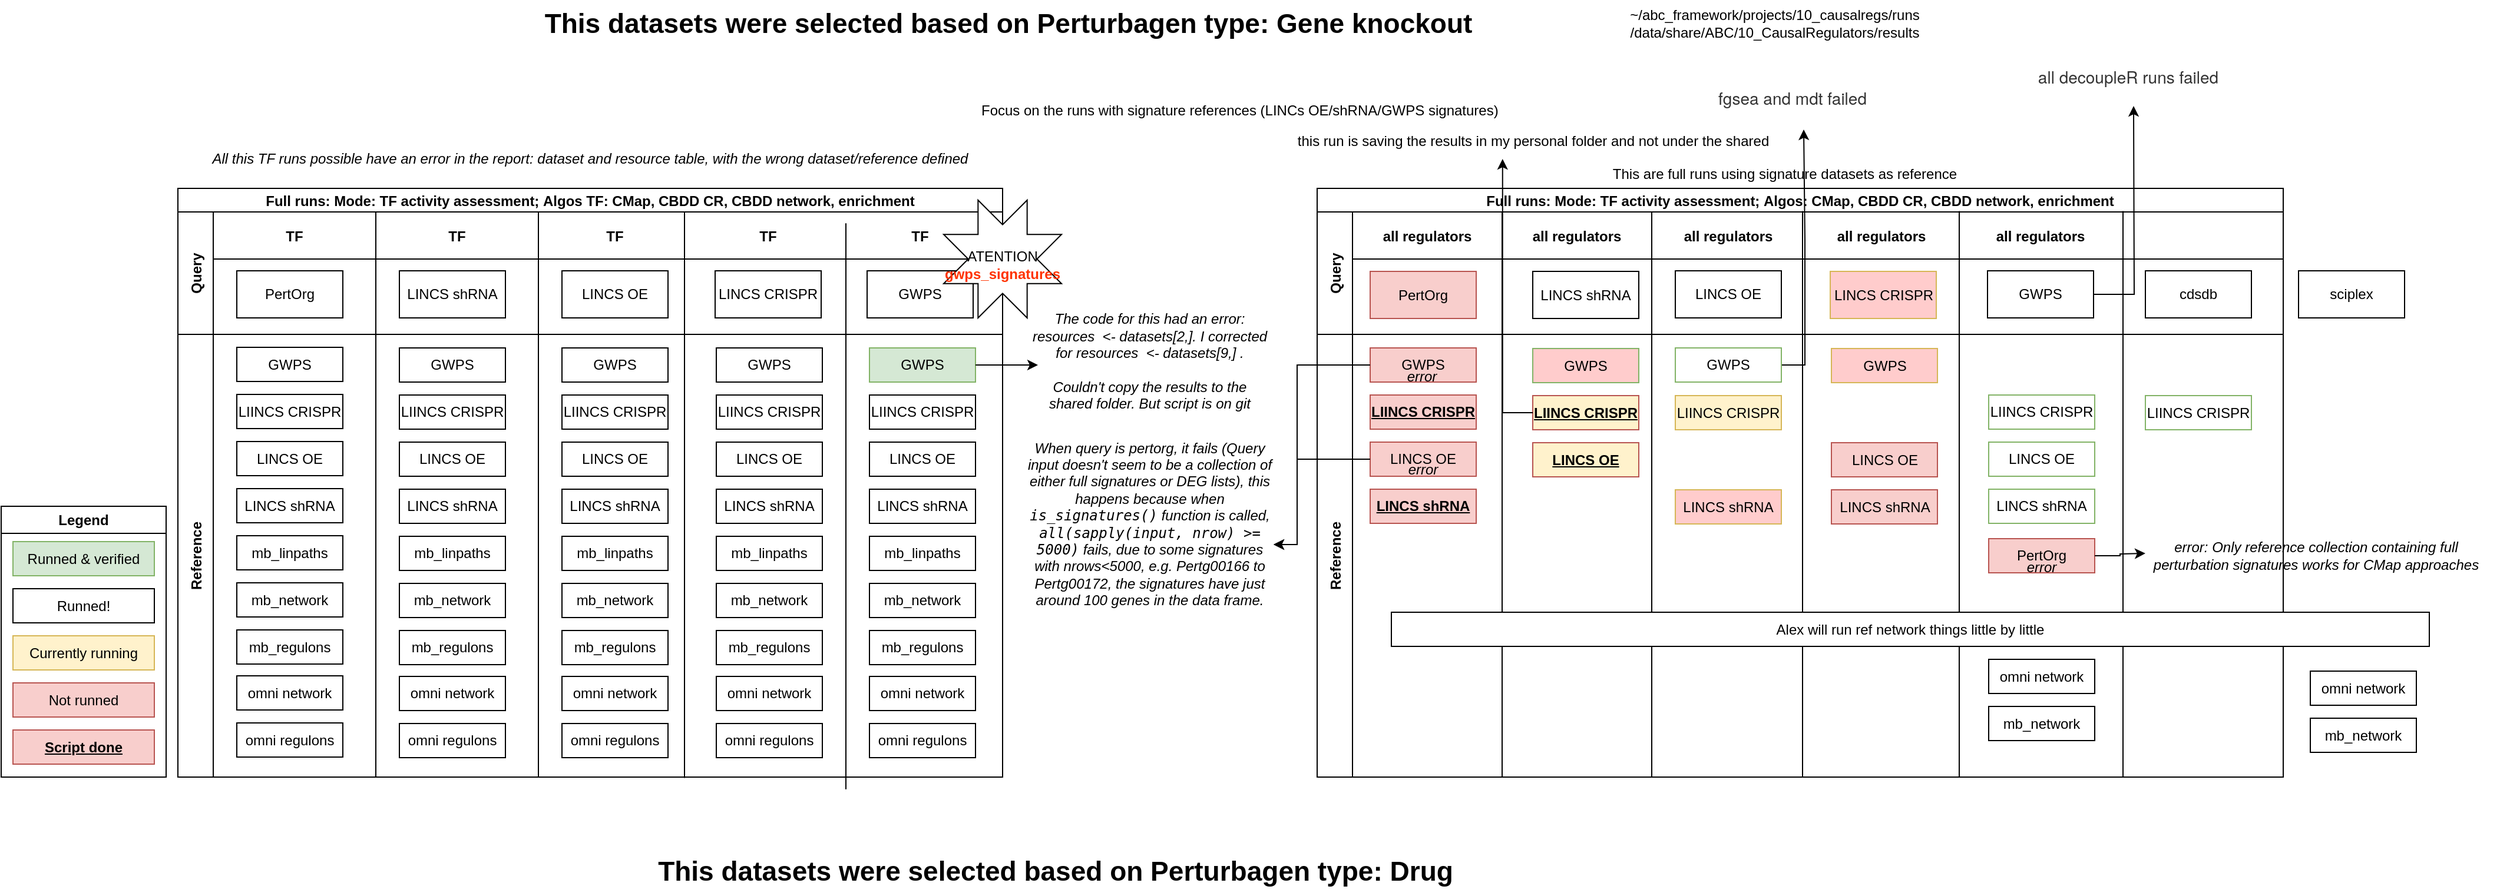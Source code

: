 <mxfile version="26.0.5">
  <diagram id="kgpKYQtTHZ0yAKxKKP6v" name="Page-1">
    <mxGraphModel dx="1364" dy="596" grid="1" gridSize="10" guides="1" tooltips="1" connect="1" arrows="1" fold="1" page="1" pageScale="1" pageWidth="850" pageHeight="1100" math="0" shadow="0">
      <root>
        <mxCell id="0" />
        <mxCell id="1" parent="0" />
        <mxCell id="3nuBFxr9cyL0pnOWT2aG-1" value="Full runs: Mode: TF activity assessment; Algos TF: CMap, CBDD CR, CBDD network, enrichment" style="shape=table;childLayout=tableLayout;startSize=20;collapsible=0;recursiveResize=0;expand=0;fillColor=none;fontStyle=1" parent="1" vertex="1">
          <mxGeometry x="180" y="360" width="700" height="500" as="geometry" />
        </mxCell>
        <mxCell id="3nuBFxr9cyL0pnOWT2aG-3" value="Query" style="shape=tableRow;horizontal=0;swimlaneHead=0;swimlaneBody=0;top=0;left=0;bottom=0;right=0;fillColor=none;points=[[0,0.5],[1,0.5]];portConstraint=eastwest;startSize=30;collapsible=0;recursiveResize=0;expand=0;fontStyle=1;" parent="3nuBFxr9cyL0pnOWT2aG-1" vertex="1">
          <mxGeometry y="20" width="700" height="104" as="geometry" />
        </mxCell>
        <mxCell id="3nuBFxr9cyL0pnOWT2aG-4" value="TF" style="swimlane;swimlaneHead=0;swimlaneBody=0;connectable=0;fillColor=none;startSize=40;collapsible=0;recursiveResize=0;expand=0;fontStyle=1;" parent="3nuBFxr9cyL0pnOWT2aG-3" vertex="1">
          <mxGeometry x="30" width="138" height="104" as="geometry">
            <mxRectangle width="138" height="104" as="alternateBounds" />
          </mxGeometry>
        </mxCell>
        <mxCell id="3nuBFxr9cyL0pnOWT2aG-7" value="PertOrg" style="rounded=0;whiteSpace=wrap;html=1;" parent="3nuBFxr9cyL0pnOWT2aG-4" vertex="1">
          <mxGeometry x="20" y="50" width="90" height="40" as="geometry" />
        </mxCell>
        <mxCell id="3nuBFxr9cyL0pnOWT2aG-8" value="TF" style="swimlane;swimlaneHead=0;swimlaneBody=0;connectable=0;fillColor=none;startSize=40;collapsible=0;recursiveResize=0;expand=0;fontStyle=1;" parent="3nuBFxr9cyL0pnOWT2aG-3" vertex="1">
          <mxGeometry x="168" width="138" height="104" as="geometry">
            <mxRectangle width="138" height="104" as="alternateBounds" />
          </mxGeometry>
        </mxCell>
        <mxCell id="GCNe0r2AlvjnZA9oPG5_-9" value="LINCS shRNA" style="rounded=0;whiteSpace=wrap;html=1;" parent="3nuBFxr9cyL0pnOWT2aG-8" vertex="1">
          <mxGeometry x="20" y="50" width="90" height="40" as="geometry" />
        </mxCell>
        <mxCell id="3nuBFxr9cyL0pnOWT2aG-11" value="" style="swimlane;swimlaneHead=0;swimlaneBody=0;connectable=0;fillColor=none;startSize=40;collapsible=0;recursiveResize=0;expand=0;fontStyle=1;" parent="3nuBFxr9cyL0pnOWT2aG-3" vertex="1">
          <mxGeometry x="306" width="394" height="104" as="geometry">
            <mxRectangle width="394" height="104" as="alternateBounds" />
          </mxGeometry>
        </mxCell>
        <mxCell id="GCNe0r2AlvjnZA9oPG5_-19" value="TF" style="swimlane;swimlaneHead=0;swimlaneBody=0;connectable=0;fillColor=none;startSize=40;collapsible=0;recursiveResize=0;expand=0;fontStyle=1;" parent="3nuBFxr9cyL0pnOWT2aG-11" vertex="1">
          <mxGeometry width="130" height="104" as="geometry">
            <mxRectangle width="130" height="104" as="alternateBounds" />
          </mxGeometry>
        </mxCell>
        <mxCell id="GCNe0r2AlvjnZA9oPG5_-20" value="LINCS OE" style="rounded=0;whiteSpace=wrap;html=1;" parent="GCNe0r2AlvjnZA9oPG5_-19" vertex="1">
          <mxGeometry x="20" y="50" width="90" height="40" as="geometry" />
        </mxCell>
        <mxCell id="GCNe0r2AlvjnZA9oPG5_-41" value="TF" style="swimlane;swimlaneHead=0;swimlaneBody=0;connectable=0;fillColor=none;startSize=40;collapsible=0;recursiveResize=0;expand=0;fontStyle=1;" parent="3nuBFxr9cyL0pnOWT2aG-11" vertex="1">
          <mxGeometry x="130" width="130" height="104" as="geometry">
            <mxRectangle width="130" height="104" as="alternateBounds" />
          </mxGeometry>
        </mxCell>
        <mxCell id="GCNe0r2AlvjnZA9oPG5_-42" value="LINCS CRISPR" style="rounded=0;whiteSpace=wrap;html=1;" parent="GCNe0r2AlvjnZA9oPG5_-41" vertex="1">
          <mxGeometry x="20" y="50" width="90" height="40" as="geometry" />
        </mxCell>
        <mxCell id="GCNe0r2AlvjnZA9oPG5_-43" value="TF" style="swimlane;swimlaneHead=0;swimlaneBody=0;connectable=0;fillColor=none;startSize=40;collapsible=0;recursiveResize=0;expand=0;fontStyle=1;" parent="3nuBFxr9cyL0pnOWT2aG-11" vertex="1">
          <mxGeometry x="259" width="130" height="104" as="geometry">
            <mxRectangle width="130" height="104" as="alternateBounds" />
          </mxGeometry>
        </mxCell>
        <mxCell id="GCNe0r2AlvjnZA9oPG5_-44" value="GWPS" style="rounded=0;whiteSpace=wrap;html=1;" parent="GCNe0r2AlvjnZA9oPG5_-43" vertex="1">
          <mxGeometry x="20" y="50" width="90" height="40" as="geometry" />
        </mxCell>
        <mxCell id="GCNe0r2AlvjnZA9oPG5_-267" value="" style="group" parent="GCNe0r2AlvjnZA9oPG5_-43" vertex="1" connectable="0">
          <mxGeometry x="85" y="-10" width="150" height="130" as="geometry" />
        </mxCell>
        <mxCell id="GCNe0r2AlvjnZA9oPG5_-233" value="" style="verticalLabelPosition=bottom;verticalAlign=top;html=1;shape=mxgraph.basic.8_point_star" parent="GCNe0r2AlvjnZA9oPG5_-267" vertex="1">
          <mxGeometry width="100" height="100" as="geometry" />
        </mxCell>
        <mxCell id="GCNe0r2AlvjnZA9oPG5_-236" value="ATENTION&lt;div&gt;&lt;b style=&quot;text-wrap-mode: nowrap;&quot;&gt;&lt;font color=&quot;#ff3300&quot;&gt;gwps_signatures&lt;/font&gt;&lt;/b&gt;&lt;/div&gt;" style="text;html=1;align=center;verticalAlign=middle;whiteSpace=wrap;rounded=0;" parent="GCNe0r2AlvjnZA9oPG5_-267" vertex="1">
          <mxGeometry x="20" y="40" width="60" height="30" as="geometry" />
        </mxCell>
        <mxCell id="3nuBFxr9cyL0pnOWT2aG-15" value="Reference" style="shape=tableRow;horizontal=0;swimlaneHead=0;swimlaneBody=0;top=0;left=0;bottom=0;right=0;fillColor=none;points=[[0,0.5],[1,0.5]];portConstraint=eastwest;startSize=30;collapsible=0;recursiveResize=0;expand=0;fontStyle=1;" parent="3nuBFxr9cyL0pnOWT2aG-1" vertex="1">
          <mxGeometry y="124" width="700" height="376" as="geometry" />
        </mxCell>
        <mxCell id="3nuBFxr9cyL0pnOWT2aG-16" value="" style="swimlane;swimlaneHead=0;swimlaneBody=0;connectable=0;fillColor=none;startSize=0;collapsible=0;recursiveResize=0;expand=0;fontStyle=1;" parent="3nuBFxr9cyL0pnOWT2aG-15" vertex="1">
          <mxGeometry x="30" width="138" height="376" as="geometry">
            <mxRectangle width="138" height="376" as="alternateBounds" />
          </mxGeometry>
        </mxCell>
        <mxCell id="3nuBFxr9cyL0pnOWT2aG-17" value="GWPS" style="rounded=0;whiteSpace=wrap;html=1;" parent="3nuBFxr9cyL0pnOWT2aG-16" vertex="1">
          <mxGeometry x="20" y="11" width="90" height="29" as="geometry" />
        </mxCell>
        <mxCell id="GCNe0r2AlvjnZA9oPG5_-1" value="LIINCS CRISPR" style="rounded=0;whiteSpace=wrap;html=1;" parent="3nuBFxr9cyL0pnOWT2aG-16" vertex="1">
          <mxGeometry x="20" y="51" width="90" height="29" as="geometry" />
        </mxCell>
        <mxCell id="GCNe0r2AlvjnZA9oPG5_-2" value="LINCS OE" style="rounded=0;whiteSpace=wrap;html=1;" parent="3nuBFxr9cyL0pnOWT2aG-16" vertex="1">
          <mxGeometry x="20" y="91" width="90" height="29" as="geometry" />
        </mxCell>
        <mxCell id="GCNe0r2AlvjnZA9oPG5_-3" value="LINCS shRNA" style="rounded=0;whiteSpace=wrap;html=1;" parent="3nuBFxr9cyL0pnOWT2aG-16" vertex="1">
          <mxGeometry x="20" y="131" width="90" height="29" as="geometry" />
        </mxCell>
        <mxCell id="GCNe0r2AlvjnZA9oPG5_-4" value="mb_linpaths" style="rounded=0;whiteSpace=wrap;html=1;" parent="3nuBFxr9cyL0pnOWT2aG-16" vertex="1">
          <mxGeometry x="20" y="171" width="90" height="29" as="geometry" />
        </mxCell>
        <mxCell id="GCNe0r2AlvjnZA9oPG5_-5" value="mb_network" style="rounded=0;whiteSpace=wrap;html=1;" parent="3nuBFxr9cyL0pnOWT2aG-16" vertex="1">
          <mxGeometry x="20" y="211" width="90" height="29" as="geometry" />
        </mxCell>
        <mxCell id="GCNe0r2AlvjnZA9oPG5_-6" value="mb_regulons" style="rounded=0;whiteSpace=wrap;html=1;" parent="3nuBFxr9cyL0pnOWT2aG-16" vertex="1">
          <mxGeometry x="20" y="251" width="90" height="29" as="geometry" />
        </mxCell>
        <mxCell id="GCNe0r2AlvjnZA9oPG5_-7" value="omni network" style="rounded=0;whiteSpace=wrap;html=1;" parent="3nuBFxr9cyL0pnOWT2aG-16" vertex="1">
          <mxGeometry x="20" y="290" width="90" height="29" as="geometry" />
        </mxCell>
        <mxCell id="GCNe0r2AlvjnZA9oPG5_-8" value="omni regulons" style="rounded=0;whiteSpace=wrap;html=1;" parent="3nuBFxr9cyL0pnOWT2aG-16" vertex="1">
          <mxGeometry x="20" y="330" width="90" height="29" as="geometry" />
        </mxCell>
        <mxCell id="3nuBFxr9cyL0pnOWT2aG-18" value="" style="swimlane;swimlaneHead=0;swimlaneBody=0;connectable=0;fillColor=none;startSize=0;collapsible=0;recursiveResize=0;expand=0;fontStyle=1;" parent="3nuBFxr9cyL0pnOWT2aG-15" vertex="1">
          <mxGeometry x="168" width="138" height="376" as="geometry">
            <mxRectangle width="138" height="376" as="alternateBounds" />
          </mxGeometry>
        </mxCell>
        <mxCell id="GCNe0r2AlvjnZA9oPG5_-10" value="GWPS" style="rounded=0;whiteSpace=wrap;html=1;" parent="3nuBFxr9cyL0pnOWT2aG-18" vertex="1">
          <mxGeometry x="20" y="11.5" width="90" height="29" as="geometry" />
        </mxCell>
        <mxCell id="GCNe0r2AlvjnZA9oPG5_-11" value="LIINCS CRISPR" style="rounded=0;whiteSpace=wrap;html=1;" parent="3nuBFxr9cyL0pnOWT2aG-18" vertex="1">
          <mxGeometry x="20" y="51.5" width="90" height="29" as="geometry" />
        </mxCell>
        <mxCell id="GCNe0r2AlvjnZA9oPG5_-12" value="LINCS OE" style="rounded=0;whiteSpace=wrap;html=1;" parent="3nuBFxr9cyL0pnOWT2aG-18" vertex="1">
          <mxGeometry x="20" y="91.5" width="90" height="29" as="geometry" />
        </mxCell>
        <mxCell id="GCNe0r2AlvjnZA9oPG5_-13" value="LINCS shRNA" style="rounded=0;whiteSpace=wrap;html=1;" parent="3nuBFxr9cyL0pnOWT2aG-18" vertex="1">
          <mxGeometry x="20" y="131.5" width="90" height="29" as="geometry" />
        </mxCell>
        <mxCell id="GCNe0r2AlvjnZA9oPG5_-14" value="mb_linpaths" style="rounded=0;whiteSpace=wrap;html=1;" parent="3nuBFxr9cyL0pnOWT2aG-18" vertex="1">
          <mxGeometry x="20" y="171.5" width="90" height="29" as="geometry" />
        </mxCell>
        <mxCell id="GCNe0r2AlvjnZA9oPG5_-15" value="mb_network" style="rounded=0;whiteSpace=wrap;html=1;" parent="3nuBFxr9cyL0pnOWT2aG-18" vertex="1">
          <mxGeometry x="20" y="211.5" width="90" height="29" as="geometry" />
        </mxCell>
        <mxCell id="GCNe0r2AlvjnZA9oPG5_-16" value="mb_regulons" style="rounded=0;whiteSpace=wrap;html=1;" parent="3nuBFxr9cyL0pnOWT2aG-18" vertex="1">
          <mxGeometry x="20" y="251.5" width="90" height="29" as="geometry" />
        </mxCell>
        <mxCell id="GCNe0r2AlvjnZA9oPG5_-17" value="omni network" style="rounded=0;whiteSpace=wrap;html=1;" parent="3nuBFxr9cyL0pnOWT2aG-18" vertex="1">
          <mxGeometry x="20" y="290.5" width="90" height="29" as="geometry" />
        </mxCell>
        <mxCell id="GCNe0r2AlvjnZA9oPG5_-18" value="omni regulons" style="rounded=0;whiteSpace=wrap;html=1;" parent="3nuBFxr9cyL0pnOWT2aG-18" vertex="1">
          <mxGeometry x="20" y="330.5" width="90" height="29" as="geometry" />
        </mxCell>
        <mxCell id="3nuBFxr9cyL0pnOWT2aG-23" value="" style="swimlane;swimlaneHead=0;swimlaneBody=0;connectable=0;fillColor=none;startSize=0;collapsible=0;recursiveResize=0;expand=0;fontStyle=1;" parent="3nuBFxr9cyL0pnOWT2aG-15" vertex="1">
          <mxGeometry x="306" width="394" height="376" as="geometry">
            <mxRectangle width="394" height="376" as="alternateBounds" />
          </mxGeometry>
        </mxCell>
        <mxCell id="GCNe0r2AlvjnZA9oPG5_-21" value="" style="swimlane;swimlaneHead=0;swimlaneBody=0;connectable=0;fillColor=none;startSize=0;collapsible=0;recursiveResize=0;expand=0;fontStyle=1;" parent="3nuBFxr9cyL0pnOWT2aG-23" vertex="1">
          <mxGeometry width="130" height="376" as="geometry">
            <mxRectangle width="130" height="376" as="alternateBounds" />
          </mxGeometry>
        </mxCell>
        <mxCell id="GCNe0r2AlvjnZA9oPG5_-22" value="GWPS" style="rounded=0;whiteSpace=wrap;html=1;" parent="GCNe0r2AlvjnZA9oPG5_-21" vertex="1">
          <mxGeometry x="20" y="11.5" width="90" height="29" as="geometry" />
        </mxCell>
        <mxCell id="GCNe0r2AlvjnZA9oPG5_-23" value="LIINCS CRISPR" style="rounded=0;whiteSpace=wrap;html=1;" parent="GCNe0r2AlvjnZA9oPG5_-21" vertex="1">
          <mxGeometry x="20" y="51.5" width="90" height="29" as="geometry" />
        </mxCell>
        <mxCell id="GCNe0r2AlvjnZA9oPG5_-24" value="LINCS OE" style="rounded=0;whiteSpace=wrap;html=1;" parent="GCNe0r2AlvjnZA9oPG5_-21" vertex="1">
          <mxGeometry x="20" y="91.5" width="90" height="29" as="geometry" />
        </mxCell>
        <mxCell id="GCNe0r2AlvjnZA9oPG5_-25" value="LINCS shRNA" style="rounded=0;whiteSpace=wrap;html=1;" parent="GCNe0r2AlvjnZA9oPG5_-21" vertex="1">
          <mxGeometry x="20" y="131.5" width="90" height="29" as="geometry" />
        </mxCell>
        <mxCell id="GCNe0r2AlvjnZA9oPG5_-26" value="mb_linpaths" style="rounded=0;whiteSpace=wrap;html=1;" parent="GCNe0r2AlvjnZA9oPG5_-21" vertex="1">
          <mxGeometry x="20" y="171.5" width="90" height="29" as="geometry" />
        </mxCell>
        <mxCell id="GCNe0r2AlvjnZA9oPG5_-27" value="mb_network" style="rounded=0;whiteSpace=wrap;html=1;" parent="GCNe0r2AlvjnZA9oPG5_-21" vertex="1">
          <mxGeometry x="20" y="211.5" width="90" height="29" as="geometry" />
        </mxCell>
        <mxCell id="GCNe0r2AlvjnZA9oPG5_-28" value="mb_regulons" style="rounded=0;whiteSpace=wrap;html=1;" parent="GCNe0r2AlvjnZA9oPG5_-21" vertex="1">
          <mxGeometry x="20" y="251.5" width="90" height="29" as="geometry" />
        </mxCell>
        <mxCell id="GCNe0r2AlvjnZA9oPG5_-29" value="omni network" style="rounded=0;whiteSpace=wrap;html=1;" parent="GCNe0r2AlvjnZA9oPG5_-21" vertex="1">
          <mxGeometry x="20" y="290.5" width="90" height="29" as="geometry" />
        </mxCell>
        <mxCell id="GCNe0r2AlvjnZA9oPG5_-30" value="omni regulons" style="rounded=0;whiteSpace=wrap;html=1;" parent="GCNe0r2AlvjnZA9oPG5_-21" vertex="1">
          <mxGeometry x="20" y="330.5" width="90" height="29" as="geometry" />
        </mxCell>
        <mxCell id="GCNe0r2AlvjnZA9oPG5_-31" value="" style="swimlane;swimlaneHead=0;swimlaneBody=0;connectable=0;fillColor=none;startSize=0;collapsible=0;recursiveResize=0;expand=0;fontStyle=1;" parent="3nuBFxr9cyL0pnOWT2aG-23" vertex="1">
          <mxGeometry x="131" width="130" height="376" as="geometry">
            <mxRectangle width="130" height="376" as="alternateBounds" />
          </mxGeometry>
        </mxCell>
        <mxCell id="GCNe0r2AlvjnZA9oPG5_-32" value="GWPS" style="rounded=0;whiteSpace=wrap;html=1;" parent="GCNe0r2AlvjnZA9oPG5_-31" vertex="1">
          <mxGeometry x="20" y="11.5" width="90" height="29" as="geometry" />
        </mxCell>
        <mxCell id="GCNe0r2AlvjnZA9oPG5_-33" value="LIINCS CRISPR" style="rounded=0;whiteSpace=wrap;html=1;" parent="GCNe0r2AlvjnZA9oPG5_-31" vertex="1">
          <mxGeometry x="20" y="51.5" width="90" height="29" as="geometry" />
        </mxCell>
        <mxCell id="GCNe0r2AlvjnZA9oPG5_-34" value="LINCS OE" style="rounded=0;whiteSpace=wrap;html=1;" parent="GCNe0r2AlvjnZA9oPG5_-31" vertex="1">
          <mxGeometry x="20" y="91.5" width="90" height="29" as="geometry" />
        </mxCell>
        <mxCell id="GCNe0r2AlvjnZA9oPG5_-35" value="LINCS shRNA" style="rounded=0;whiteSpace=wrap;html=1;" parent="GCNe0r2AlvjnZA9oPG5_-31" vertex="1">
          <mxGeometry x="20" y="131.5" width="90" height="29" as="geometry" />
        </mxCell>
        <mxCell id="GCNe0r2AlvjnZA9oPG5_-36" value="mb_linpaths" style="rounded=0;whiteSpace=wrap;html=1;" parent="GCNe0r2AlvjnZA9oPG5_-31" vertex="1">
          <mxGeometry x="20" y="171.5" width="90" height="29" as="geometry" />
        </mxCell>
        <mxCell id="GCNe0r2AlvjnZA9oPG5_-37" value="mb_network" style="rounded=0;whiteSpace=wrap;html=1;" parent="GCNe0r2AlvjnZA9oPG5_-31" vertex="1">
          <mxGeometry x="20" y="211.5" width="90" height="29" as="geometry" />
        </mxCell>
        <mxCell id="GCNe0r2AlvjnZA9oPG5_-38" value="mb_regulons" style="rounded=0;whiteSpace=wrap;html=1;" parent="GCNe0r2AlvjnZA9oPG5_-31" vertex="1">
          <mxGeometry x="20" y="251.5" width="90" height="29" as="geometry" />
        </mxCell>
        <mxCell id="GCNe0r2AlvjnZA9oPG5_-39" value="omni network" style="rounded=0;whiteSpace=wrap;html=1;" parent="GCNe0r2AlvjnZA9oPG5_-31" vertex="1">
          <mxGeometry x="20" y="290.5" width="90" height="29" as="geometry" />
        </mxCell>
        <mxCell id="GCNe0r2AlvjnZA9oPG5_-40" value="omni regulons" style="rounded=0;whiteSpace=wrap;html=1;" parent="GCNe0r2AlvjnZA9oPG5_-31" vertex="1">
          <mxGeometry x="20" y="330.5" width="90" height="29" as="geometry" />
        </mxCell>
        <mxCell id="GCNe0r2AlvjnZA9oPG5_-45" value="" style="swimlane;swimlaneHead=0;swimlaneBody=0;connectable=0;fillColor=none;startSize=0;collapsible=0;recursiveResize=0;expand=0;fontStyle=1;" parent="3nuBFxr9cyL0pnOWT2aG-23" vertex="1">
          <mxGeometry x="261" width="130" height="376" as="geometry">
            <mxRectangle width="130" height="376" as="alternateBounds" />
          </mxGeometry>
        </mxCell>
        <mxCell id="GCNe0r2AlvjnZA9oPG5_-46" value="GWPS" style="rounded=0;whiteSpace=wrap;html=1;fillColor=#d5e8d4;strokeColor=#82b366;" parent="GCNe0r2AlvjnZA9oPG5_-45" vertex="1">
          <mxGeometry x="20" y="11.5" width="90" height="29" as="geometry" />
        </mxCell>
        <mxCell id="GCNe0r2AlvjnZA9oPG5_-47" value="LIINCS CRISPR" style="rounded=0;whiteSpace=wrap;html=1;" parent="GCNe0r2AlvjnZA9oPG5_-45" vertex="1">
          <mxGeometry x="20" y="51.5" width="90" height="29" as="geometry" />
        </mxCell>
        <mxCell id="GCNe0r2AlvjnZA9oPG5_-48" value="LINCS OE" style="rounded=0;whiteSpace=wrap;html=1;" parent="GCNe0r2AlvjnZA9oPG5_-45" vertex="1">
          <mxGeometry x="20" y="91.5" width="90" height="29" as="geometry" />
        </mxCell>
        <mxCell id="GCNe0r2AlvjnZA9oPG5_-49" value="LINCS shRNA" style="rounded=0;whiteSpace=wrap;html=1;" parent="GCNe0r2AlvjnZA9oPG5_-45" vertex="1">
          <mxGeometry x="20" y="131.5" width="90" height="29" as="geometry" />
        </mxCell>
        <mxCell id="GCNe0r2AlvjnZA9oPG5_-50" value="mb_linpaths" style="rounded=0;whiteSpace=wrap;html=1;" parent="GCNe0r2AlvjnZA9oPG5_-45" vertex="1">
          <mxGeometry x="20" y="171.5" width="90" height="29" as="geometry" />
        </mxCell>
        <mxCell id="GCNe0r2AlvjnZA9oPG5_-51" value="mb_network" style="rounded=0;whiteSpace=wrap;html=1;" parent="GCNe0r2AlvjnZA9oPG5_-45" vertex="1">
          <mxGeometry x="20" y="211.5" width="90" height="29" as="geometry" />
        </mxCell>
        <mxCell id="GCNe0r2AlvjnZA9oPG5_-52" value="mb_regulons" style="rounded=0;whiteSpace=wrap;html=1;" parent="GCNe0r2AlvjnZA9oPG5_-45" vertex="1">
          <mxGeometry x="20" y="251.5" width="90" height="29" as="geometry" />
        </mxCell>
        <mxCell id="GCNe0r2AlvjnZA9oPG5_-53" value="omni network" style="rounded=0;whiteSpace=wrap;html=1;" parent="GCNe0r2AlvjnZA9oPG5_-45" vertex="1">
          <mxGeometry x="20" y="290.5" width="90" height="29" as="geometry" />
        </mxCell>
        <mxCell id="GCNe0r2AlvjnZA9oPG5_-54" value="omni regulons" style="rounded=0;whiteSpace=wrap;html=1;" parent="GCNe0r2AlvjnZA9oPG5_-45" vertex="1">
          <mxGeometry x="20" y="330.5" width="90" height="29" as="geometry" />
        </mxCell>
        <mxCell id="GCNe0r2AlvjnZA9oPG5_-56" value="" style="endArrow=none;html=1;rounded=0;" parent="GCNe0r2AlvjnZA9oPG5_-45" edge="1">
          <mxGeometry width="50" height="50" relative="1" as="geometry">
            <mxPoint y="386.351" as="sourcePoint" />
            <mxPoint y="-94.36" as="targetPoint" />
          </mxGeometry>
        </mxCell>
        <mxCell id="GCNe0r2AlvjnZA9oPG5_-55" value="" style="endArrow=none;html=1;rounded=0;" parent="1" edge="1">
          <mxGeometry width="50" height="50" relative="1" as="geometry">
            <mxPoint x="610" y="860.711" as="sourcePoint" />
            <mxPoint x="610" y="380" as="targetPoint" />
          </mxGeometry>
        </mxCell>
        <mxCell id="GCNe0r2AlvjnZA9oPG5_-57" value="Full runs: Mode: TF activity assessment; Algos: CMap, CBDD CR, CBDD network, enrichment" style="shape=table;childLayout=tableLayout;startSize=20;collapsible=0;recursiveResize=0;expand=0;fillColor=none;fontStyle=1" parent="1" vertex="1">
          <mxGeometry x="1147" y="360" width="820" height="500" as="geometry" />
        </mxCell>
        <mxCell id="GCNe0r2AlvjnZA9oPG5_-58" value="Query" style="shape=tableRow;horizontal=0;swimlaneHead=0;swimlaneBody=0;top=0;left=0;bottom=0;right=0;fillColor=none;points=[[0,0.5],[1,0.5]];portConstraint=eastwest;startSize=30;collapsible=0;recursiveResize=0;expand=0;fontStyle=1;" parent="GCNe0r2AlvjnZA9oPG5_-57" vertex="1">
          <mxGeometry y="20" width="820" height="104" as="geometry" />
        </mxCell>
        <mxCell id="GCNe0r2AlvjnZA9oPG5_-59" value="all regulators" style="swimlane;swimlaneHead=0;swimlaneBody=0;connectable=0;fillColor=none;startSize=40;collapsible=0;recursiveResize=0;expand=0;fontStyle=1;" parent="GCNe0r2AlvjnZA9oPG5_-58" vertex="1">
          <mxGeometry x="30" width="127" height="104" as="geometry">
            <mxRectangle width="127" height="104" as="alternateBounds" />
          </mxGeometry>
        </mxCell>
        <mxCell id="GCNe0r2AlvjnZA9oPG5_-61" value="all regulators" style="swimlane;swimlaneHead=0;swimlaneBody=0;connectable=0;fillColor=none;startSize=40;collapsible=0;recursiveResize=0;expand=0;fontStyle=1;" parent="GCNe0r2AlvjnZA9oPG5_-58" vertex="1">
          <mxGeometry x="157" width="127" height="104" as="geometry">
            <mxRectangle width="127" height="104" as="alternateBounds" />
          </mxGeometry>
        </mxCell>
        <mxCell id="GCNe0r2AlvjnZA9oPG5_-63" value="" style="swimlane;swimlaneHead=0;swimlaneBody=0;connectable=0;fillColor=none;startSize=40;collapsible=0;recursiveResize=0;expand=0;fontStyle=1;" parent="GCNe0r2AlvjnZA9oPG5_-58" vertex="1">
          <mxGeometry x="284" width="536" height="104" as="geometry">
            <mxRectangle width="536" height="104" as="alternateBounds" />
          </mxGeometry>
        </mxCell>
        <mxCell id="GCNe0r2AlvjnZA9oPG5_-232" value="all regulators" style="swimlane;swimlaneHead=0;swimlaneBody=0;connectable=0;fillColor=none;startSize=40;collapsible=0;recursiveResize=0;expand=0;fontStyle=1;" parent="GCNe0r2AlvjnZA9oPG5_-63" vertex="1">
          <mxGeometry width="130" height="104" as="geometry">
            <mxRectangle width="138" height="104" as="alternateBounds" />
          </mxGeometry>
        </mxCell>
        <mxCell id="GCNe0r2AlvjnZA9oPG5_-189" value="LINCS OE" style="rounded=0;whiteSpace=wrap;html=1;" parent="GCNe0r2AlvjnZA9oPG5_-232" vertex="1">
          <mxGeometry x="20" y="50" width="90" height="40" as="geometry" />
        </mxCell>
        <mxCell id="GCNe0r2AlvjnZA9oPG5_-241" value="all regulators" style="swimlane;swimlaneHead=0;swimlaneBody=0;connectable=0;fillColor=none;startSize=40;collapsible=0;recursiveResize=0;expand=0;fontStyle=1;" parent="GCNe0r2AlvjnZA9oPG5_-63" vertex="1">
          <mxGeometry x="130" width="130" height="104" as="geometry">
            <mxRectangle width="130" height="104" as="alternateBounds" />
          </mxGeometry>
        </mxCell>
        <mxCell id="2Mk6vGZnSkXTLNOD6ZJB-1" value="cdsdb" style="rounded=0;whiteSpace=wrap;html=1;" parent="GCNe0r2AlvjnZA9oPG5_-63" vertex="1">
          <mxGeometry x="419" y="50" width="90" height="40" as="geometry" />
        </mxCell>
        <mxCell id="GCNe0r2AlvjnZA9oPG5_-71" value="Reference" style="shape=tableRow;horizontal=0;swimlaneHead=0;swimlaneBody=0;top=0;left=0;bottom=0;right=0;fillColor=none;points=[[0,0.5],[1,0.5]];portConstraint=eastwest;startSize=30;collapsible=0;recursiveResize=0;expand=0;fontStyle=1;" parent="GCNe0r2AlvjnZA9oPG5_-57" vertex="1">
          <mxGeometry y="124" width="820" height="376" as="geometry" />
        </mxCell>
        <mxCell id="GCNe0r2AlvjnZA9oPG5_-72" value="" style="swimlane;swimlaneHead=0;swimlaneBody=0;connectable=0;fillColor=none;startSize=0;collapsible=0;recursiveResize=0;expand=0;fontStyle=1;" parent="GCNe0r2AlvjnZA9oPG5_-71" vertex="1">
          <mxGeometry x="30" width="127" height="376" as="geometry">
            <mxRectangle width="127" height="376" as="alternateBounds" />
          </mxGeometry>
        </mxCell>
        <mxCell id="GCNe0r2AlvjnZA9oPG5_-82" value="" style="swimlane;swimlaneHead=0;swimlaneBody=0;connectable=0;fillColor=none;startSize=0;collapsible=0;recursiveResize=0;expand=0;fontStyle=1;" parent="GCNe0r2AlvjnZA9oPG5_-71" vertex="1">
          <mxGeometry x="157" width="127" height="376" as="geometry">
            <mxRectangle width="127" height="376" as="alternateBounds" />
          </mxGeometry>
        </mxCell>
        <mxCell id="GCNe0r2AlvjnZA9oPG5_-201" value="PertOrg" style="rounded=0;whiteSpace=wrap;html=1;fillColor=#f8cecc;strokeColor=#b85450;" parent="GCNe0r2AlvjnZA9oPG5_-82" vertex="1">
          <mxGeometry x="-112" y="-53.5" width="90" height="40" as="geometry" />
        </mxCell>
        <mxCell id="GCNe0r2AlvjnZA9oPG5_-202" value="LINCS shRNA" style="rounded=0;whiteSpace=wrap;html=1;" parent="GCNe0r2AlvjnZA9oPG5_-82" vertex="1">
          <mxGeometry x="26" y="-53.5" width="90" height="40" as="geometry" />
        </mxCell>
        <mxCell id="GCNe0r2AlvjnZA9oPG5_-203" value="GWPS" style="rounded=0;whiteSpace=wrap;html=1;fillColor=#f8cecc;strokeColor=#b85450;" parent="GCNe0r2AlvjnZA9oPG5_-82" vertex="1">
          <mxGeometry x="-112" y="11.5" width="90" height="29" as="geometry" />
        </mxCell>
        <mxCell id="GCNe0r2AlvjnZA9oPG5_-204" value="LIINCS CRISPR" style="rounded=0;whiteSpace=wrap;html=1;fillColor=#f8cecc;strokeColor=#b85450;fontStyle=5" parent="GCNe0r2AlvjnZA9oPG5_-82" vertex="1">
          <mxGeometry x="-112" y="51.5" width="90" height="29" as="geometry" />
        </mxCell>
        <mxCell id="GCNe0r2AlvjnZA9oPG5_-205" value="LINCS OE" style="rounded=0;whiteSpace=wrap;html=1;fillColor=#f8cecc;strokeColor=#b85450;" parent="GCNe0r2AlvjnZA9oPG5_-82" vertex="1">
          <mxGeometry x="-112" y="91.5" width="90" height="29" as="geometry" />
        </mxCell>
        <mxCell id="GCNe0r2AlvjnZA9oPG5_-206" value="LINCS shRNA" style="rounded=0;whiteSpace=wrap;html=1;fillColor=#f8cecc;strokeColor=#b85450;fontStyle=5" parent="GCNe0r2AlvjnZA9oPG5_-82" vertex="1">
          <mxGeometry x="-112" y="131.5" width="90" height="29" as="geometry" />
        </mxCell>
        <mxCell id="GCNe0r2AlvjnZA9oPG5_-207" value="GWPS" style="rounded=0;whiteSpace=wrap;html=1;fillColor=#FFCCCC;strokeColor=#82b366;fontStyle=0" parent="GCNe0r2AlvjnZA9oPG5_-82" vertex="1">
          <mxGeometry x="26" y="12" width="90" height="29" as="geometry" />
        </mxCell>
        <mxCell id="GCNe0r2AlvjnZA9oPG5_-208" value="LIINCS CRISPR" style="rounded=0;whiteSpace=wrap;html=1;fillColor=#FFF2CC;strokeColor=#b85450;fontStyle=5" parent="GCNe0r2AlvjnZA9oPG5_-82" vertex="1">
          <mxGeometry x="26" y="52" width="90" height="29" as="geometry" />
        </mxCell>
        <mxCell id="GCNe0r2AlvjnZA9oPG5_-209" value="LINCS OE" style="rounded=0;whiteSpace=wrap;html=1;fillColor=#FFF2CC;strokeColor=#b85450;fontStyle=5" parent="GCNe0r2AlvjnZA9oPG5_-82" vertex="1">
          <mxGeometry x="26" y="92" width="90" height="29" as="geometry" />
        </mxCell>
        <mxCell id="GCNe0r2AlvjnZA9oPG5_-211" value="error" style="text;html=1;align=center;verticalAlign=middle;whiteSpace=wrap;rounded=0;fontStyle=2" parent="GCNe0r2AlvjnZA9oPG5_-82" vertex="1">
          <mxGeometry x="-97" y="99.5" width="60" height="30" as="geometry" />
        </mxCell>
        <mxCell id="GCNe0r2AlvjnZA9oPG5_-92" value="" style="swimlane;swimlaneHead=0;swimlaneBody=0;connectable=0;fillColor=none;startSize=0;collapsible=0;recursiveResize=0;expand=0;fontStyle=1;" parent="GCNe0r2AlvjnZA9oPG5_-71" vertex="1">
          <mxGeometry x="284" width="536" height="376" as="geometry">
            <mxRectangle width="536" height="376" as="alternateBounds" />
          </mxGeometry>
        </mxCell>
        <mxCell id="NzRuzEU1w5xEoadkJn8W-2" value="" style="edgeStyle=orthogonalEdgeStyle;rounded=0;orthogonalLoop=1;jettySize=auto;html=1;" edge="1" parent="GCNe0r2AlvjnZA9oPG5_-92" source="GCNe0r2AlvjnZA9oPG5_-190">
          <mxGeometry relative="1" as="geometry">
            <mxPoint x="129" y="-174" as="targetPoint" />
          </mxGeometry>
        </mxCell>
        <mxCell id="GCNe0r2AlvjnZA9oPG5_-190" value="GWPS" style="rounded=0;whiteSpace=wrap;html=1;fillColor=none;strokeColor=#82b366;" parent="GCNe0r2AlvjnZA9oPG5_-92" vertex="1">
          <mxGeometry x="20" y="11.5" width="90" height="29" as="geometry" />
        </mxCell>
        <mxCell id="GCNe0r2AlvjnZA9oPG5_-191" value="LINCS shRNA" style="rounded=0;whiteSpace=wrap;html=1;fillColor=#FFCCCC;strokeColor=#d6b656;fontStyle=0" parent="GCNe0r2AlvjnZA9oPG5_-92" vertex="1">
          <mxGeometry x="20" y="132" width="90" height="29" as="geometry" />
        </mxCell>
        <mxCell id="GCNe0r2AlvjnZA9oPG5_-192" value="LIINCS CRISPR" style="rounded=0;whiteSpace=wrap;html=1;fillColor=#fff2cc;strokeColor=#d6b656;fontStyle=0" parent="GCNe0r2AlvjnZA9oPG5_-92" vertex="1">
          <mxGeometry x="20" y="52" width="90" height="29" as="geometry" />
        </mxCell>
        <mxCell id="GCNe0r2AlvjnZA9oPG5_-194" value="LINCS CRISPR" style="rounded=0;whiteSpace=wrap;html=1;fillColor=#FFCCCC;strokeColor=#d6b656;" parent="GCNe0r2AlvjnZA9oPG5_-92" vertex="1">
          <mxGeometry x="151.5" y="-53.5" width="90" height="40" as="geometry" />
        </mxCell>
        <mxCell id="GCNe0r2AlvjnZA9oPG5_-195" value="GWPS" style="rounded=0;whiteSpace=wrap;html=1;fillColor=#FFCCCC;strokeColor=#d6b656;fontStyle=0" parent="GCNe0r2AlvjnZA9oPG5_-92" vertex="1">
          <mxGeometry x="152.5" y="12" width="90" height="29" as="geometry" />
        </mxCell>
        <mxCell id="GCNe0r2AlvjnZA9oPG5_-197" value="LINCS OE" style="rounded=0;whiteSpace=wrap;html=1;fillColor=#f8cecc;strokeColor=#b85450;fontStyle=0" parent="GCNe0r2AlvjnZA9oPG5_-92" vertex="1">
          <mxGeometry x="152.5" y="92" width="90" height="29" as="geometry" />
        </mxCell>
        <mxCell id="GCNe0r2AlvjnZA9oPG5_-198" value="LINCS shRNA" style="rounded=0;whiteSpace=wrap;html=1;fillColor=#f8cecc;strokeColor=#b85450;fontStyle=0" parent="GCNe0r2AlvjnZA9oPG5_-92" vertex="1">
          <mxGeometry x="152.5" y="132" width="90" height="29" as="geometry" />
        </mxCell>
        <mxCell id="GCNe0r2AlvjnZA9oPG5_-200" value="" style="endArrow=none;html=1;rounded=0;" parent="GCNe0r2AlvjnZA9oPG5_-92" edge="1">
          <mxGeometry width="50" height="50" relative="1" as="geometry">
            <mxPoint x="128" y="376.001" as="sourcePoint" />
            <mxPoint x="128" y="-104.71" as="targetPoint" />
          </mxGeometry>
        </mxCell>
        <mxCell id="GCNe0r2AlvjnZA9oPG5_-199" value="" style="endArrow=none;html=1;rounded=0;" parent="GCNe0r2AlvjnZA9oPG5_-92" edge="1">
          <mxGeometry width="50" height="50" relative="1" as="geometry">
            <mxPoint x="261" y="376.001" as="sourcePoint" />
            <mxPoint x="261" y="-104.71" as="targetPoint" />
          </mxGeometry>
        </mxCell>
        <mxCell id="GCNe0r2AlvjnZA9oPG5_-243" value="" style="endArrow=none;html=1;rounded=0;" parent="GCNe0r2AlvjnZA9oPG5_-92" edge="1">
          <mxGeometry width="50" height="50" relative="1" as="geometry">
            <mxPoint x="400" y="376.001" as="sourcePoint" />
            <mxPoint x="400" y="-104.71" as="targetPoint" />
          </mxGeometry>
        </mxCell>
        <mxCell id="GCNe0r2AlvjnZA9oPG5_-68" value="all regulators" style="swimlane;swimlaneHead=0;swimlaneBody=0;connectable=0;fillColor=none;startSize=40;collapsible=0;recursiveResize=0;expand=0;fontStyle=1;" parent="GCNe0r2AlvjnZA9oPG5_-92" vertex="1">
          <mxGeometry x="265" y="-104" width="130" height="104" as="geometry">
            <mxRectangle width="130" height="104" as="alternateBounds" />
          </mxGeometry>
        </mxCell>
        <mxCell id="NzRuzEU1w5xEoadkJn8W-4" style="edgeStyle=orthogonalEdgeStyle;rounded=0;orthogonalLoop=1;jettySize=auto;html=1;" edge="1" parent="GCNe0r2AlvjnZA9oPG5_-68" source="GCNe0r2AlvjnZA9oPG5_-69">
          <mxGeometry relative="1" as="geometry">
            <mxPoint x="144" y="-90" as="targetPoint" />
          </mxGeometry>
        </mxCell>
        <mxCell id="GCNe0r2AlvjnZA9oPG5_-69" value="GWPS" style="rounded=0;whiteSpace=wrap;html=1;" parent="GCNe0r2AlvjnZA9oPG5_-68" vertex="1">
          <mxGeometry x="20" y="50" width="90" height="40" as="geometry" />
        </mxCell>
        <mxCell id="GCNe0r2AlvjnZA9oPG5_-115" value="LIINCS CRISPR" style="rounded=0;whiteSpace=wrap;html=1;fillColor=none;strokeColor=#82b366;" parent="GCNe0r2AlvjnZA9oPG5_-92" vertex="1">
          <mxGeometry x="286" y="51.5" width="90" height="29" as="geometry" />
        </mxCell>
        <mxCell id="GCNe0r2AlvjnZA9oPG5_-116" value="LINCS OE" style="rounded=0;whiteSpace=wrap;html=1;fillColor=none;strokeColor=#82b366;" parent="GCNe0r2AlvjnZA9oPG5_-92" vertex="1">
          <mxGeometry x="286" y="91.5" width="90" height="29" as="geometry" />
        </mxCell>
        <mxCell id="GCNe0r2AlvjnZA9oPG5_-117" value="LINCS shRNA" style="rounded=0;whiteSpace=wrap;html=1;fillColor=none;strokeColor=#82b366;" parent="GCNe0r2AlvjnZA9oPG5_-92" vertex="1">
          <mxGeometry x="286" y="131.5" width="90" height="29" as="geometry" />
        </mxCell>
        <mxCell id="GCNe0r2AlvjnZA9oPG5_-118" value="PertOrg" style="rounded=0;whiteSpace=wrap;html=1;fillColor=#f8cecc;strokeColor=#b85450;" parent="GCNe0r2AlvjnZA9oPG5_-92" vertex="1">
          <mxGeometry x="286" y="173.5" width="90" height="29" as="geometry" />
        </mxCell>
        <mxCell id="GCNe0r2AlvjnZA9oPG5_-214" value="error" style="text;html=1;align=center;verticalAlign=middle;whiteSpace=wrap;rounded=0;fontStyle=2" parent="GCNe0r2AlvjnZA9oPG5_-92" vertex="1">
          <mxGeometry x="301" y="182.5" width="60" height="30" as="geometry" />
        </mxCell>
        <mxCell id="GCNe0r2AlvjnZA9oPG5_-260" style="edgeStyle=orthogonalEdgeStyle;rounded=0;orthogonalLoop=1;jettySize=auto;html=1;" parent="GCNe0r2AlvjnZA9oPG5_-92" source="GCNe0r2AlvjnZA9oPG5_-118" edge="1">
          <mxGeometry relative="1" as="geometry">
            <mxPoint x="419" y="186" as="targetPoint" />
          </mxGeometry>
        </mxCell>
        <mxCell id="GCNe0r2AlvjnZA9oPG5_-259" value="&lt;span style=&quot;text-align: left;&quot;&gt;error: Only reference collection containing full perturbation signatures works for CMap approaches&lt;/span&gt;" style="text;html=1;align=center;verticalAlign=middle;whiteSpace=wrap;rounded=0;fontStyle=2" parent="GCNe0r2AlvjnZA9oPG5_-92" vertex="1">
          <mxGeometry x="409" y="153" width="310" height="70" as="geometry" />
        </mxCell>
        <mxCell id="GCNe0r2AlvjnZA9oPG5_-257" value="&lt;span style=&quot;text-align: left;&quot;&gt;Alex will run ref network things little by little&lt;/span&gt;" style="rounded=0;whiteSpace=wrap;html=1;" parent="GCNe0r2AlvjnZA9oPG5_-92" vertex="1">
          <mxGeometry x="-221" y="236" width="881" height="29" as="geometry" />
        </mxCell>
        <mxCell id="2Mk6vGZnSkXTLNOD6ZJB-2" value="LIINCS CRISPR" style="rounded=0;whiteSpace=wrap;html=1;fillColor=#FFFFFF;strokeColor=#82b366;" parent="GCNe0r2AlvjnZA9oPG5_-92" vertex="1">
          <mxGeometry x="419" y="52" width="90" height="29" as="geometry" />
        </mxCell>
        <mxCell id="2Mk6vGZnSkXTLNOD6ZJB-3" value="omni network" style="rounded=0;whiteSpace=wrap;html=1;" parent="GCNe0r2AlvjnZA9oPG5_-92" vertex="1">
          <mxGeometry x="286" y="276" width="90" height="29" as="geometry" />
        </mxCell>
        <mxCell id="2Mk6vGZnSkXTLNOD6ZJB-4" value="mb_network" style="rounded=0;whiteSpace=wrap;html=1;" parent="GCNe0r2AlvjnZA9oPG5_-92" vertex="1">
          <mxGeometry x="286" y="316" width="90" height="29" as="geometry" />
        </mxCell>
        <mxCell id="GCNe0r2AlvjnZA9oPG5_-213" value="error" style="text;html=1;align=center;verticalAlign=middle;whiteSpace=wrap;rounded=0;fontStyle=2" parent="1" vertex="1">
          <mxGeometry x="1206" y="504.5" width="60" height="30" as="geometry" />
        </mxCell>
        <mxCell id="GCNe0r2AlvjnZA9oPG5_-219" value="Legend" style="swimlane;whiteSpace=wrap;html=1;" parent="1" vertex="1">
          <mxGeometry x="30" y="630" width="140" height="230" as="geometry" />
        </mxCell>
        <mxCell id="GCNe0r2AlvjnZA9oPG5_-215" value="Currently running" style="rounded=0;whiteSpace=wrap;html=1;fillColor=#fff2cc;strokeColor=#d6b656;" parent="GCNe0r2AlvjnZA9oPG5_-219" vertex="1">
          <mxGeometry x="10" y="110" width="120" height="29" as="geometry" />
        </mxCell>
        <mxCell id="GCNe0r2AlvjnZA9oPG5_-216" value="Not runned" style="rounded=0;whiteSpace=wrap;html=1;fillColor=#f8cecc;strokeColor=#b85450;" parent="GCNe0r2AlvjnZA9oPG5_-219" vertex="1">
          <mxGeometry x="10" y="150" width="120" height="29" as="geometry" />
        </mxCell>
        <mxCell id="GCNe0r2AlvjnZA9oPG5_-217" value="Script done" style="rounded=0;whiteSpace=wrap;html=1;fillColor=#f8cecc;strokeColor=#b85450;fontStyle=5" parent="GCNe0r2AlvjnZA9oPG5_-219" vertex="1">
          <mxGeometry x="10" y="190" width="120" height="29" as="geometry" />
        </mxCell>
        <mxCell id="GCNe0r2AlvjnZA9oPG5_-218" value="Runned!" style="rounded=0;whiteSpace=wrap;html=1;" parent="GCNe0r2AlvjnZA9oPG5_-219" vertex="1">
          <mxGeometry x="10" y="70" width="120" height="29" as="geometry" />
        </mxCell>
        <mxCell id="GCNe0r2AlvjnZA9oPG5_-223" value="Runned &amp;amp; verified" style="rounded=0;whiteSpace=wrap;html=1;fillColor=#d5e8d4;strokeColor=#82b366;" parent="GCNe0r2AlvjnZA9oPG5_-219" vertex="1">
          <mxGeometry x="10" y="30" width="120" height="29" as="geometry" />
        </mxCell>
        <mxCell id="GCNe0r2AlvjnZA9oPG5_-222" value="The code for this had an error:&lt;br&gt;resources&amp;nbsp; &amp;lt;- datasets[2,]. I corrected for&amp;nbsp;resources&amp;nbsp; &amp;lt;- datasets[9,] .&lt;div&gt;&lt;br&gt;&lt;/div&gt;&lt;div&gt;Couldn&#39;t copy the results to the shared folder. But script is on git&lt;/div&gt;" style="text;html=1;align=center;verticalAlign=middle;whiteSpace=wrap;rounded=0;spacingTop=-6;spacing=-4;fontStyle=2" parent="1" vertex="1">
          <mxGeometry x="910" y="475" width="190" height="70" as="geometry" />
        </mxCell>
        <mxCell id="GCNe0r2AlvjnZA9oPG5_-221" style="edgeStyle=orthogonalEdgeStyle;rounded=0;orthogonalLoop=1;jettySize=auto;html=1;" parent="1" source="GCNe0r2AlvjnZA9oPG5_-46" target="GCNe0r2AlvjnZA9oPG5_-222" edge="1">
          <mxGeometry relative="1" as="geometry">
            <mxPoint x="920" y="510" as="targetPoint" />
          </mxGeometry>
        </mxCell>
        <mxCell id="GCNe0r2AlvjnZA9oPG5_-225" value="&lt;span data-teams=&quot;true&quot;&gt;&lt;i&gt;When query is pertorg&lt;/i&gt;, it fails (&lt;i&gt;Query input doesn&#39;t seem to be a collection of either full signatures or DEG lists&lt;/i&gt;), this happens because when &lt;code&gt;is_signatures()&lt;/code&gt; function is called, &lt;code&gt;all(sapply(input, nrow) &amp;gt;= 5000)&lt;/code&gt;&amp;nbsp;fails, due to some signatures with nrows&amp;lt;5000, e.g.&amp;nbsp;&lt;i&gt;Pertg00166 &lt;/i&gt;to &lt;i&gt;Pertg00172&lt;/i&gt;, the signatures have just around 100 genes in the data frame.&lt;/span&gt;" style="text;html=1;align=center;verticalAlign=middle;whiteSpace=wrap;rounded=0;fontStyle=2" parent="1" vertex="1">
          <mxGeometry x="900" y="610" width="210" height="70" as="geometry" />
        </mxCell>
        <mxCell id="GCNe0r2AlvjnZA9oPG5_-224" style="edgeStyle=orthogonalEdgeStyle;rounded=0;orthogonalLoop=1;jettySize=auto;html=1;exitX=0;exitY=0.5;exitDx=0;exitDy=0;entryX=1;entryY=0.75;entryDx=0;entryDy=0;" parent="1" source="GCNe0r2AlvjnZA9oPG5_-203" target="GCNe0r2AlvjnZA9oPG5_-225" edge="1">
          <mxGeometry relative="1" as="geometry">
            <mxPoint x="1241.0" y="340" as="targetPoint" />
            <Array as="points">
              <mxPoint x="1130" y="510" />
              <mxPoint x="1130" y="663" />
            </Array>
          </mxGeometry>
        </mxCell>
        <mxCell id="GCNe0r2AlvjnZA9oPG5_-226" style="edgeStyle=orthogonalEdgeStyle;rounded=0;orthogonalLoop=1;jettySize=auto;html=1;exitX=0;exitY=0.5;exitDx=0;exitDy=0;entryX=1;entryY=0.75;entryDx=0;entryDy=0;" parent="1" source="GCNe0r2AlvjnZA9oPG5_-205" target="GCNe0r2AlvjnZA9oPG5_-225" edge="1">
          <mxGeometry relative="1" as="geometry">
            <mxPoint x="1120" y="660" as="targetPoint" />
            <mxPoint x="1206" y="520" as="sourcePoint" />
            <Array as="points">
              <mxPoint x="1130" y="590" />
              <mxPoint x="1130" y="663" />
            </Array>
          </mxGeometry>
        </mxCell>
        <mxCell id="GCNe0r2AlvjnZA9oPG5_-227" value="All this TF runs possible have an error in the report: dataset and resource table, with the wrong dataset/reference defined" style="text;html=1;align=center;verticalAlign=middle;whiteSpace=wrap;rounded=0;fontStyle=2" parent="1" vertex="1">
          <mxGeometry x="160" y="300" width="740" height="70" as="geometry" />
        </mxCell>
        <mxCell id="GCNe0r2AlvjnZA9oPG5_-240" value="&lt;span data-teams=&quot;true&quot;&gt;Focus on the runs with signature references (LINCs OE/shRNA/GWPS signatures)&lt;br&gt;&lt;/span&gt;" style="text;whiteSpace=wrap;html=1;" parent="1" vertex="1">
          <mxGeometry x="860" y="280" width="460" height="29" as="geometry" />
        </mxCell>
        <mxCell id="GCNe0r2AlvjnZA9oPG5_-261" value="&lt;span style=&quot;text-align: left;&quot;&gt;This are full runs using signature datasets as reference&lt;/span&gt;" style="text;html=1;align=center;verticalAlign=middle;whiteSpace=wrap;rounded=0;fontStyle=0" parent="1" vertex="1">
          <mxGeometry x="1380" y="335" width="328" height="25" as="geometry" />
        </mxCell>
        <mxCell id="qPgkT_Fa0NmzYeb7g9xm-3" value="This datasets were selected based on Perturbagen type: Gene&amp;nbsp;&lt;span data-teams=&quot;true&quot;&gt;knockout&lt;/span&gt;" style="text;html=1;align=center;verticalAlign=middle;whiteSpace=wrap;rounded=0;fontStyle=1;fontSize=23;" parent="1" vertex="1">
          <mxGeometry x="440" y="200" width="890" height="40" as="geometry" />
        </mxCell>
        <mxCell id="HK5GQhYrKCOiqrEwy8Qq-1" value="This datasets were selected based on Perturbagen type: Drug" style="text;html=1;align=center;verticalAlign=middle;whiteSpace=wrap;rounded=0;fontStyle=1;fontSize=23;" parent="1" vertex="1">
          <mxGeometry x="480" y="920" width="890" height="40" as="geometry" />
        </mxCell>
        <mxCell id="2Mk6vGZnSkXTLNOD6ZJB-5" value="omni network" style="rounded=0;whiteSpace=wrap;html=1;" parent="1" vertex="1">
          <mxGeometry x="1990" y="770" width="90" height="29" as="geometry" />
        </mxCell>
        <mxCell id="2Mk6vGZnSkXTLNOD6ZJB-6" value="mb_network" style="rounded=0;whiteSpace=wrap;html=1;" parent="1" vertex="1">
          <mxGeometry x="1990" y="810" width="90" height="29" as="geometry" />
        </mxCell>
        <mxCell id="2Mk6vGZnSkXTLNOD6ZJB-7" value="sciplex" style="rounded=0;whiteSpace=wrap;html=1;" parent="1" vertex="1">
          <mxGeometry x="1980" y="430" width="90" height="40" as="geometry" />
        </mxCell>
        <mxCell id="NzRuzEU1w5xEoadkJn8W-1" value="~/abc_framework/projects/10_causalregs/runs&lt;br&gt;/data/share/ABC/10_CausalRegulators/results" style="text;html=1;align=center;verticalAlign=middle;resizable=0;points=[];autosize=1;strokeColor=none;fillColor=none;" vertex="1" parent="1">
          <mxGeometry x="1400" y="200" width="270" height="40" as="geometry" />
        </mxCell>
        <mxCell id="NzRuzEU1w5xEoadkJn8W-3" value="&lt;span style=&quot;color: rgb(51, 51, 51); font-family: &amp;quot;Helvetica Neue&amp;quot;, Helvetica, Arial, sans-serif; font-size: 14px; text-align: -webkit-left; text-wrap-mode: wrap; background-color: rgb(255, 255, 255);&quot;&gt;fgsea and&amp;nbsp;&lt;/span&gt;&lt;span style=&quot;color: rgb(51, 51, 51); font-family: &amp;quot;Helvetica Neue&amp;quot;, Helvetica, Arial, sans-serif; font-size: 14px; text-align: -webkit-left; text-wrap-mode: wrap; background-color: rgb(255, 255, 255);&quot;&gt;mdt failed&lt;/span&gt;" style="text;html=1;align=center;verticalAlign=middle;resizable=0;points=[];autosize=1;strokeColor=none;fillColor=none;" vertex="1" parent="1">
          <mxGeometry x="1475" y="268" width="150" height="30" as="geometry" />
        </mxCell>
        <mxCell id="NzRuzEU1w5xEoadkJn8W-5" value="&lt;div style=&quot;text-align: -webkit-left;&quot;&gt;&lt;font face=&quot;Helvetica Neue, Helvetica, Arial, sans-serif&quot; color=&quot;#333333&quot;&gt;&lt;span style=&quot;font-size: 14px; text-wrap-mode: wrap; background-color: rgb(255, 255, 255);&quot;&gt;all decoupleR runs failed&lt;/span&gt;&lt;/font&gt;&lt;/div&gt;" style="text;html=1;align=center;verticalAlign=middle;resizable=0;points=[];autosize=1;strokeColor=none;fillColor=none;" vertex="1" parent="1">
          <mxGeometry x="1745" y="250" width="180" height="30" as="geometry" />
        </mxCell>
        <mxCell id="NzRuzEU1w5xEoadkJn8W-7" value="this run is saving the results in my personal folder and not under the shared" style="text;html=1;align=center;verticalAlign=middle;resizable=0;points=[];autosize=1;strokeColor=none;fillColor=none;" vertex="1" parent="1">
          <mxGeometry x="1120" y="305" width="420" height="30" as="geometry" />
        </mxCell>
        <mxCell id="NzRuzEU1w5xEoadkJn8W-6" style="edgeStyle=orthogonalEdgeStyle;rounded=0;orthogonalLoop=1;jettySize=auto;html=1;entryX=0.439;entryY=1.001;entryDx=0;entryDy=0;entryPerimeter=0;exitX=0;exitY=0.5;exitDx=0;exitDy=0;" edge="1" parent="1" source="GCNe0r2AlvjnZA9oPG5_-208" target="NzRuzEU1w5xEoadkJn8W-7">
          <mxGeometry relative="1" as="geometry">
            <mxPoint x="1320" y="340" as="targetPoint" />
          </mxGeometry>
        </mxCell>
      </root>
    </mxGraphModel>
  </diagram>
</mxfile>
